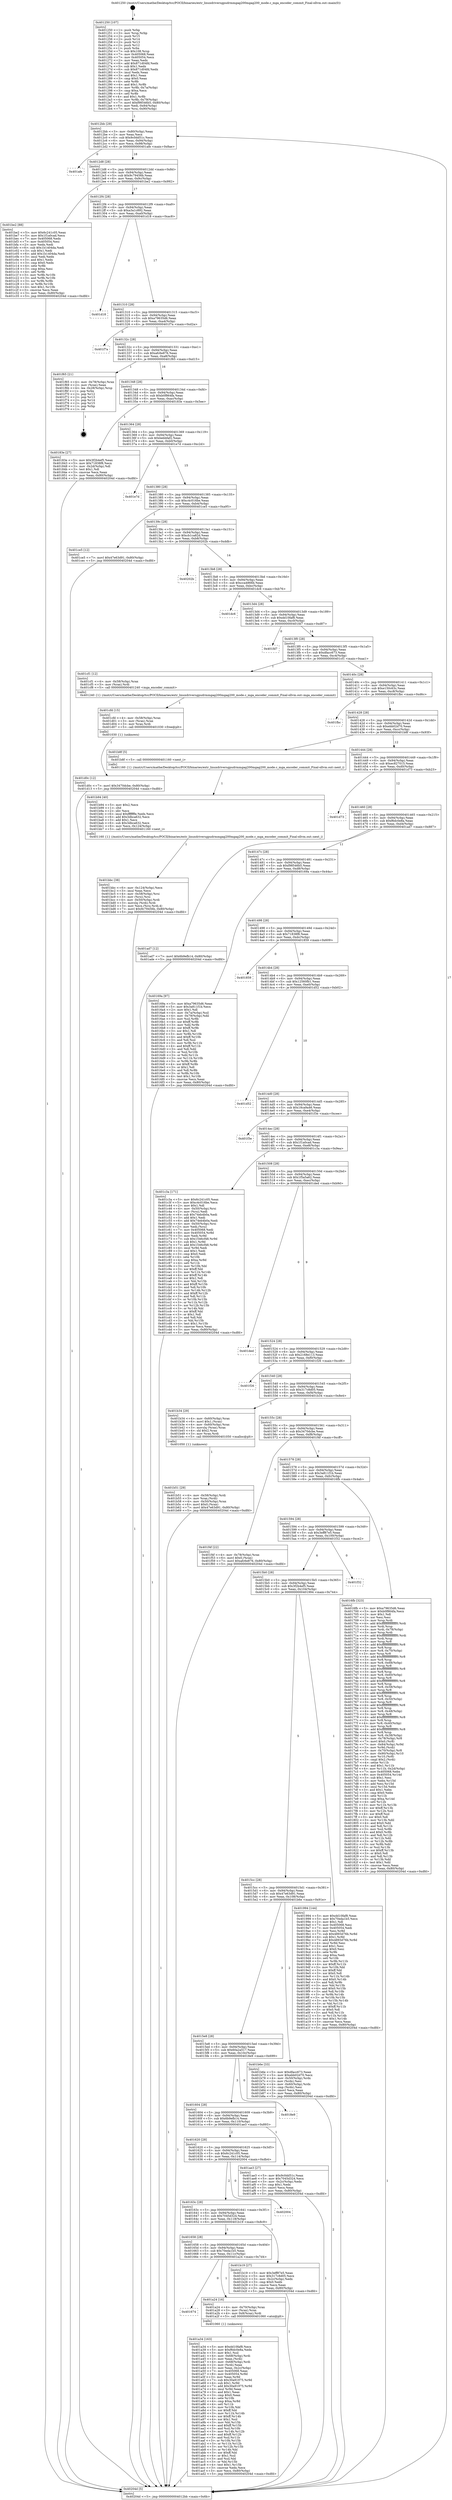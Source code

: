 digraph "0x401250" {
  label = "0x401250 (/mnt/c/Users/mathe/Desktop/tcc/POCII/binaries/extr_linuxdriversgpudrmmgag200mgag200_mode.c_mga_encoder_commit_Final-ollvm.out::main(0))"
  labelloc = "t"
  node[shape=record]

  Entry [label="",width=0.3,height=0.3,shape=circle,fillcolor=black,style=filled]
  "0x4012bb" [label="{
     0x4012bb [29]\l
     | [instrs]\l
     &nbsp;&nbsp;0x4012bb \<+3\>: mov -0x80(%rbp),%eax\l
     &nbsp;&nbsp;0x4012be \<+2\>: mov %eax,%ecx\l
     &nbsp;&nbsp;0x4012c0 \<+6\>: sub $0x9c0dd51c,%ecx\l
     &nbsp;&nbsp;0x4012c6 \<+6\>: mov %eax,-0x94(%rbp)\l
     &nbsp;&nbsp;0x4012cc \<+6\>: mov %ecx,-0x98(%rbp)\l
     &nbsp;&nbsp;0x4012d2 \<+6\>: je 0000000000401afe \<main+0x8ae\>\l
  }"]
  "0x401afe" [label="{
     0x401afe\l
  }", style=dashed]
  "0x4012d8" [label="{
     0x4012d8 [28]\l
     | [instrs]\l
     &nbsp;&nbsp;0x4012d8 \<+5\>: jmp 00000000004012dd \<main+0x8d\>\l
     &nbsp;&nbsp;0x4012dd \<+6\>: mov -0x94(%rbp),%eax\l
     &nbsp;&nbsp;0x4012e3 \<+5\>: sub $0x9c79456b,%eax\l
     &nbsp;&nbsp;0x4012e8 \<+6\>: mov %eax,-0x9c(%rbp)\l
     &nbsp;&nbsp;0x4012ee \<+6\>: je 0000000000401be2 \<main+0x992\>\l
  }"]
  Exit [label="",width=0.3,height=0.3,shape=circle,fillcolor=black,style=filled,peripheries=2]
  "0x401be2" [label="{
     0x401be2 [88]\l
     | [instrs]\l
     &nbsp;&nbsp;0x401be2 \<+5\>: mov $0x6c241c05,%eax\l
     &nbsp;&nbsp;0x401be7 \<+5\>: mov $0x1f1a0cad,%ecx\l
     &nbsp;&nbsp;0x401bec \<+7\>: mov 0x405068,%edx\l
     &nbsp;&nbsp;0x401bf3 \<+7\>: mov 0x405054,%esi\l
     &nbsp;&nbsp;0x401bfa \<+2\>: mov %edx,%edi\l
     &nbsp;&nbsp;0x401bfc \<+6\>: sub $0x1b1404da,%edi\l
     &nbsp;&nbsp;0x401c02 \<+3\>: sub $0x1,%edi\l
     &nbsp;&nbsp;0x401c05 \<+6\>: add $0x1b1404da,%edi\l
     &nbsp;&nbsp;0x401c0b \<+3\>: imul %edi,%edx\l
     &nbsp;&nbsp;0x401c0e \<+3\>: and $0x1,%edx\l
     &nbsp;&nbsp;0x401c11 \<+3\>: cmp $0x0,%edx\l
     &nbsp;&nbsp;0x401c14 \<+4\>: sete %r8b\l
     &nbsp;&nbsp;0x401c18 \<+3\>: cmp $0xa,%esi\l
     &nbsp;&nbsp;0x401c1b \<+4\>: setl %r9b\l
     &nbsp;&nbsp;0x401c1f \<+3\>: mov %r8b,%r10b\l
     &nbsp;&nbsp;0x401c22 \<+3\>: and %r9b,%r10b\l
     &nbsp;&nbsp;0x401c25 \<+3\>: xor %r9b,%r8b\l
     &nbsp;&nbsp;0x401c28 \<+3\>: or %r8b,%r10b\l
     &nbsp;&nbsp;0x401c2b \<+4\>: test $0x1,%r10b\l
     &nbsp;&nbsp;0x401c2f \<+3\>: cmovne %ecx,%eax\l
     &nbsp;&nbsp;0x401c32 \<+3\>: mov %eax,-0x80(%rbp)\l
     &nbsp;&nbsp;0x401c35 \<+5\>: jmp 000000000040204d \<main+0xdfd\>\l
  }"]
  "0x4012f4" [label="{
     0x4012f4 [28]\l
     | [instrs]\l
     &nbsp;&nbsp;0x4012f4 \<+5\>: jmp 00000000004012f9 \<main+0xa9\>\l
     &nbsp;&nbsp;0x4012f9 \<+6\>: mov -0x94(%rbp),%eax\l
     &nbsp;&nbsp;0x4012ff \<+5\>: sub $0xa3a1c892,%eax\l
     &nbsp;&nbsp;0x401304 \<+6\>: mov %eax,-0xa0(%rbp)\l
     &nbsp;&nbsp;0x40130a \<+6\>: je 0000000000401d18 \<main+0xac8\>\l
  }"]
  "0x401d0c" [label="{
     0x401d0c [12]\l
     | [instrs]\l
     &nbsp;&nbsp;0x401d0c \<+7\>: movl $0x3470dcbe,-0x80(%rbp)\l
     &nbsp;&nbsp;0x401d13 \<+5\>: jmp 000000000040204d \<main+0xdfd\>\l
  }"]
  "0x401d18" [label="{
     0x401d18\l
  }", style=dashed]
  "0x401310" [label="{
     0x401310 [28]\l
     | [instrs]\l
     &nbsp;&nbsp;0x401310 \<+5\>: jmp 0000000000401315 \<main+0xc5\>\l
     &nbsp;&nbsp;0x401315 \<+6\>: mov -0x94(%rbp),%eax\l
     &nbsp;&nbsp;0x40131b \<+5\>: sub $0xa79635d6,%eax\l
     &nbsp;&nbsp;0x401320 \<+6\>: mov %eax,-0xa4(%rbp)\l
     &nbsp;&nbsp;0x401326 \<+6\>: je 0000000000401f7a \<main+0xd2a\>\l
  }"]
  "0x401cfd" [label="{
     0x401cfd [15]\l
     | [instrs]\l
     &nbsp;&nbsp;0x401cfd \<+4\>: mov -0x58(%rbp),%rax\l
     &nbsp;&nbsp;0x401d01 \<+3\>: mov (%rax),%rax\l
     &nbsp;&nbsp;0x401d04 \<+3\>: mov %rax,%rdi\l
     &nbsp;&nbsp;0x401d07 \<+5\>: call 0000000000401030 \<free@plt\>\l
     | [calls]\l
     &nbsp;&nbsp;0x401030 \{1\} (unknown)\l
  }"]
  "0x401f7a" [label="{
     0x401f7a\l
  }", style=dashed]
  "0x40132c" [label="{
     0x40132c [28]\l
     | [instrs]\l
     &nbsp;&nbsp;0x40132c \<+5\>: jmp 0000000000401331 \<main+0xe1\>\l
     &nbsp;&nbsp;0x401331 \<+6\>: mov -0x94(%rbp),%eax\l
     &nbsp;&nbsp;0x401337 \<+5\>: sub $0xafc6e876,%eax\l
     &nbsp;&nbsp;0x40133c \<+6\>: mov %eax,-0xa8(%rbp)\l
     &nbsp;&nbsp;0x401342 \<+6\>: je 0000000000401f65 \<main+0xd15\>\l
  }"]
  "0x401bbc" [label="{
     0x401bbc [38]\l
     | [instrs]\l
     &nbsp;&nbsp;0x401bbc \<+6\>: mov -0x124(%rbp),%ecx\l
     &nbsp;&nbsp;0x401bc2 \<+3\>: imul %eax,%ecx\l
     &nbsp;&nbsp;0x401bc5 \<+4\>: mov -0x58(%rbp),%rsi\l
     &nbsp;&nbsp;0x401bc9 \<+3\>: mov (%rsi),%rsi\l
     &nbsp;&nbsp;0x401bcc \<+4\>: mov -0x50(%rbp),%rdi\l
     &nbsp;&nbsp;0x401bd0 \<+3\>: movslq (%rdi),%rdi\l
     &nbsp;&nbsp;0x401bd3 \<+3\>: mov %ecx,(%rsi,%rdi,4)\l
     &nbsp;&nbsp;0x401bd6 \<+7\>: movl $0x9c79456b,-0x80(%rbp)\l
     &nbsp;&nbsp;0x401bdd \<+5\>: jmp 000000000040204d \<main+0xdfd\>\l
  }"]
  "0x401f65" [label="{
     0x401f65 [21]\l
     | [instrs]\l
     &nbsp;&nbsp;0x401f65 \<+4\>: mov -0x78(%rbp),%rax\l
     &nbsp;&nbsp;0x401f69 \<+2\>: mov (%rax),%eax\l
     &nbsp;&nbsp;0x401f6b \<+4\>: lea -0x28(%rbp),%rsp\l
     &nbsp;&nbsp;0x401f6f \<+1\>: pop %rbx\l
     &nbsp;&nbsp;0x401f70 \<+2\>: pop %r12\l
     &nbsp;&nbsp;0x401f72 \<+2\>: pop %r13\l
     &nbsp;&nbsp;0x401f74 \<+2\>: pop %r14\l
     &nbsp;&nbsp;0x401f76 \<+2\>: pop %r15\l
     &nbsp;&nbsp;0x401f78 \<+1\>: pop %rbp\l
     &nbsp;&nbsp;0x401f79 \<+1\>: ret\l
  }"]
  "0x401348" [label="{
     0x401348 [28]\l
     | [instrs]\l
     &nbsp;&nbsp;0x401348 \<+5\>: jmp 000000000040134d \<main+0xfd\>\l
     &nbsp;&nbsp;0x40134d \<+6\>: mov -0x94(%rbp),%eax\l
     &nbsp;&nbsp;0x401353 \<+5\>: sub $0xb0f864fa,%eax\l
     &nbsp;&nbsp;0x401358 \<+6\>: mov %eax,-0xac(%rbp)\l
     &nbsp;&nbsp;0x40135e \<+6\>: je 000000000040183e \<main+0x5ee\>\l
  }"]
  "0x401b94" [label="{
     0x401b94 [40]\l
     | [instrs]\l
     &nbsp;&nbsp;0x401b94 \<+5\>: mov $0x2,%ecx\l
     &nbsp;&nbsp;0x401b99 \<+1\>: cltd\l
     &nbsp;&nbsp;0x401b9a \<+2\>: idiv %ecx\l
     &nbsp;&nbsp;0x401b9c \<+6\>: imul $0xfffffffe,%edx,%ecx\l
     &nbsp;&nbsp;0x401ba2 \<+6\>: add $0x3dbca632,%ecx\l
     &nbsp;&nbsp;0x401ba8 \<+3\>: add $0x1,%ecx\l
     &nbsp;&nbsp;0x401bab \<+6\>: sub $0x3dbca632,%ecx\l
     &nbsp;&nbsp;0x401bb1 \<+6\>: mov %ecx,-0x124(%rbp)\l
     &nbsp;&nbsp;0x401bb7 \<+5\>: call 0000000000401160 \<next_i\>\l
     | [calls]\l
     &nbsp;&nbsp;0x401160 \{1\} (/mnt/c/Users/mathe/Desktop/tcc/POCII/binaries/extr_linuxdriversgpudrmmgag200mgag200_mode.c_mga_encoder_commit_Final-ollvm.out::next_i)\l
  }"]
  "0x40183e" [label="{
     0x40183e [27]\l
     | [instrs]\l
     &nbsp;&nbsp;0x40183e \<+5\>: mov $0x3f2b4ef5,%eax\l
     &nbsp;&nbsp;0x401843 \<+5\>: mov $0x71838f8,%ecx\l
     &nbsp;&nbsp;0x401848 \<+3\>: mov -0x2d(%rbp),%dl\l
     &nbsp;&nbsp;0x40184b \<+3\>: test $0x1,%dl\l
     &nbsp;&nbsp;0x40184e \<+3\>: cmovne %ecx,%eax\l
     &nbsp;&nbsp;0x401851 \<+3\>: mov %eax,-0x80(%rbp)\l
     &nbsp;&nbsp;0x401854 \<+5\>: jmp 000000000040204d \<main+0xdfd\>\l
  }"]
  "0x401364" [label="{
     0x401364 [28]\l
     | [instrs]\l
     &nbsp;&nbsp;0x401364 \<+5\>: jmp 0000000000401369 \<main+0x119\>\l
     &nbsp;&nbsp;0x401369 \<+6\>: mov -0x94(%rbp),%eax\l
     &nbsp;&nbsp;0x40136f \<+5\>: sub $0xbebbfaf2,%eax\l
     &nbsp;&nbsp;0x401374 \<+6\>: mov %eax,-0xb0(%rbp)\l
     &nbsp;&nbsp;0x40137a \<+6\>: je 0000000000401e7d \<main+0xc2d\>\l
  }"]
  "0x401b51" [label="{
     0x401b51 [29]\l
     | [instrs]\l
     &nbsp;&nbsp;0x401b51 \<+4\>: mov -0x58(%rbp),%rdi\l
     &nbsp;&nbsp;0x401b55 \<+3\>: mov %rax,(%rdi)\l
     &nbsp;&nbsp;0x401b58 \<+4\>: mov -0x50(%rbp),%rax\l
     &nbsp;&nbsp;0x401b5c \<+6\>: movl $0x0,(%rax)\l
     &nbsp;&nbsp;0x401b62 \<+7\>: movl $0x47e63d91,-0x80(%rbp)\l
     &nbsp;&nbsp;0x401b69 \<+5\>: jmp 000000000040204d \<main+0xdfd\>\l
  }"]
  "0x401e7d" [label="{
     0x401e7d\l
  }", style=dashed]
  "0x401380" [label="{
     0x401380 [28]\l
     | [instrs]\l
     &nbsp;&nbsp;0x401380 \<+5\>: jmp 0000000000401385 \<main+0x135\>\l
     &nbsp;&nbsp;0x401385 \<+6\>: mov -0x94(%rbp),%eax\l
     &nbsp;&nbsp;0x40138b \<+5\>: sub $0xc4c016be,%eax\l
     &nbsp;&nbsp;0x401390 \<+6\>: mov %eax,-0xb4(%rbp)\l
     &nbsp;&nbsp;0x401396 \<+6\>: je 0000000000401ce5 \<main+0xa95\>\l
  }"]
  "0x401a34" [label="{
     0x401a34 [163]\l
     | [instrs]\l
     &nbsp;&nbsp;0x401a34 \<+5\>: mov $0xdd10faf8,%ecx\l
     &nbsp;&nbsp;0x401a39 \<+5\>: mov $0xf6dc0e8a,%edx\l
     &nbsp;&nbsp;0x401a3e \<+3\>: mov $0x1,%sil\l
     &nbsp;&nbsp;0x401a41 \<+4\>: mov -0x68(%rbp),%rdi\l
     &nbsp;&nbsp;0x401a45 \<+2\>: mov %eax,(%rdi)\l
     &nbsp;&nbsp;0x401a47 \<+4\>: mov -0x68(%rbp),%rdi\l
     &nbsp;&nbsp;0x401a4b \<+2\>: mov (%rdi),%eax\l
     &nbsp;&nbsp;0x401a4d \<+3\>: mov %eax,-0x2c(%rbp)\l
     &nbsp;&nbsp;0x401a50 \<+7\>: mov 0x405068,%eax\l
     &nbsp;&nbsp;0x401a57 \<+8\>: mov 0x405054,%r8d\l
     &nbsp;&nbsp;0x401a5f \<+3\>: mov %eax,%r9d\l
     &nbsp;&nbsp;0x401a62 \<+7\>: sub $0x30a91975,%r9d\l
     &nbsp;&nbsp;0x401a69 \<+4\>: sub $0x1,%r9d\l
     &nbsp;&nbsp;0x401a6d \<+7\>: add $0x30a91975,%r9d\l
     &nbsp;&nbsp;0x401a74 \<+4\>: imul %r9d,%eax\l
     &nbsp;&nbsp;0x401a78 \<+3\>: and $0x1,%eax\l
     &nbsp;&nbsp;0x401a7b \<+3\>: cmp $0x0,%eax\l
     &nbsp;&nbsp;0x401a7e \<+4\>: sete %r10b\l
     &nbsp;&nbsp;0x401a82 \<+4\>: cmp $0xa,%r8d\l
     &nbsp;&nbsp;0x401a86 \<+4\>: setl %r11b\l
     &nbsp;&nbsp;0x401a8a \<+3\>: mov %r10b,%bl\l
     &nbsp;&nbsp;0x401a8d \<+3\>: xor $0xff,%bl\l
     &nbsp;&nbsp;0x401a90 \<+3\>: mov %r11b,%r14b\l
     &nbsp;&nbsp;0x401a93 \<+4\>: xor $0xff,%r14b\l
     &nbsp;&nbsp;0x401a97 \<+4\>: xor $0x1,%sil\l
     &nbsp;&nbsp;0x401a9b \<+3\>: mov %bl,%r15b\l
     &nbsp;&nbsp;0x401a9e \<+4\>: and $0xff,%r15b\l
     &nbsp;&nbsp;0x401aa2 \<+3\>: and %sil,%r10b\l
     &nbsp;&nbsp;0x401aa5 \<+3\>: mov %r14b,%r12b\l
     &nbsp;&nbsp;0x401aa8 \<+4\>: and $0xff,%r12b\l
     &nbsp;&nbsp;0x401aac \<+3\>: and %sil,%r11b\l
     &nbsp;&nbsp;0x401aaf \<+3\>: or %r10b,%r15b\l
     &nbsp;&nbsp;0x401ab2 \<+3\>: or %r11b,%r12b\l
     &nbsp;&nbsp;0x401ab5 \<+3\>: xor %r12b,%r15b\l
     &nbsp;&nbsp;0x401ab8 \<+3\>: or %r14b,%bl\l
     &nbsp;&nbsp;0x401abb \<+3\>: xor $0xff,%bl\l
     &nbsp;&nbsp;0x401abe \<+4\>: or $0x1,%sil\l
     &nbsp;&nbsp;0x401ac2 \<+3\>: and %sil,%bl\l
     &nbsp;&nbsp;0x401ac5 \<+3\>: or %bl,%r15b\l
     &nbsp;&nbsp;0x401ac8 \<+4\>: test $0x1,%r15b\l
     &nbsp;&nbsp;0x401acc \<+3\>: cmovne %edx,%ecx\l
     &nbsp;&nbsp;0x401acf \<+3\>: mov %ecx,-0x80(%rbp)\l
     &nbsp;&nbsp;0x401ad2 \<+5\>: jmp 000000000040204d \<main+0xdfd\>\l
  }"]
  "0x401ce5" [label="{
     0x401ce5 [12]\l
     | [instrs]\l
     &nbsp;&nbsp;0x401ce5 \<+7\>: movl $0x47e63d91,-0x80(%rbp)\l
     &nbsp;&nbsp;0x401cec \<+5\>: jmp 000000000040204d \<main+0xdfd\>\l
  }"]
  "0x40139c" [label="{
     0x40139c [28]\l
     | [instrs]\l
     &nbsp;&nbsp;0x40139c \<+5\>: jmp 00000000004013a1 \<main+0x151\>\l
     &nbsp;&nbsp;0x4013a1 \<+6\>: mov -0x94(%rbp),%eax\l
     &nbsp;&nbsp;0x4013a7 \<+5\>: sub $0xcb1ca82d,%eax\l
     &nbsp;&nbsp;0x4013ac \<+6\>: mov %eax,-0xb8(%rbp)\l
     &nbsp;&nbsp;0x4013b2 \<+6\>: je 000000000040202b \<main+0xddb\>\l
  }"]
  "0x401674" [label="{
     0x401674\l
  }", style=dashed]
  "0x40202b" [label="{
     0x40202b\l
  }", style=dashed]
  "0x4013b8" [label="{
     0x4013b8 [28]\l
     | [instrs]\l
     &nbsp;&nbsp;0x4013b8 \<+5\>: jmp 00000000004013bd \<main+0x16d\>\l
     &nbsp;&nbsp;0x4013bd \<+6\>: mov -0x94(%rbp),%eax\l
     &nbsp;&nbsp;0x4013c3 \<+5\>: sub $0xcca4866b,%eax\l
     &nbsp;&nbsp;0x4013c8 \<+6\>: mov %eax,-0xbc(%rbp)\l
     &nbsp;&nbsp;0x4013ce \<+6\>: je 0000000000401dc6 \<main+0xb76\>\l
  }"]
  "0x401a24" [label="{
     0x401a24 [16]\l
     | [instrs]\l
     &nbsp;&nbsp;0x401a24 \<+4\>: mov -0x70(%rbp),%rax\l
     &nbsp;&nbsp;0x401a28 \<+3\>: mov (%rax),%rax\l
     &nbsp;&nbsp;0x401a2b \<+4\>: mov 0x8(%rax),%rdi\l
     &nbsp;&nbsp;0x401a2f \<+5\>: call 0000000000401060 \<atoi@plt\>\l
     | [calls]\l
     &nbsp;&nbsp;0x401060 \{1\} (unknown)\l
  }"]
  "0x401dc6" [label="{
     0x401dc6\l
  }", style=dashed]
  "0x4013d4" [label="{
     0x4013d4 [28]\l
     | [instrs]\l
     &nbsp;&nbsp;0x4013d4 \<+5\>: jmp 00000000004013d9 \<main+0x189\>\l
     &nbsp;&nbsp;0x4013d9 \<+6\>: mov -0x94(%rbp),%eax\l
     &nbsp;&nbsp;0x4013df \<+5\>: sub $0xdd10faf8,%eax\l
     &nbsp;&nbsp;0x4013e4 \<+6\>: mov %eax,-0xc0(%rbp)\l
     &nbsp;&nbsp;0x4013ea \<+6\>: je 0000000000401fd7 \<main+0xd87\>\l
  }"]
  "0x401658" [label="{
     0x401658 [28]\l
     | [instrs]\l
     &nbsp;&nbsp;0x401658 \<+5\>: jmp 000000000040165d \<main+0x40d\>\l
     &nbsp;&nbsp;0x40165d \<+6\>: mov -0x94(%rbp),%eax\l
     &nbsp;&nbsp;0x401663 \<+5\>: sub $0x70eda1b5,%eax\l
     &nbsp;&nbsp;0x401668 \<+6\>: mov %eax,-0x11c(%rbp)\l
     &nbsp;&nbsp;0x40166e \<+6\>: je 0000000000401a24 \<main+0x7d4\>\l
  }"]
  "0x401fd7" [label="{
     0x401fd7\l
  }", style=dashed]
  "0x4013f0" [label="{
     0x4013f0 [28]\l
     | [instrs]\l
     &nbsp;&nbsp;0x4013f0 \<+5\>: jmp 00000000004013f5 \<main+0x1a5\>\l
     &nbsp;&nbsp;0x4013f5 \<+6\>: mov -0x94(%rbp),%eax\l
     &nbsp;&nbsp;0x4013fb \<+5\>: sub $0xdfacc673,%eax\l
     &nbsp;&nbsp;0x401400 \<+6\>: mov %eax,-0xc4(%rbp)\l
     &nbsp;&nbsp;0x401406 \<+6\>: je 0000000000401cf1 \<main+0xaa1\>\l
  }"]
  "0x401b19" [label="{
     0x401b19 [27]\l
     | [instrs]\l
     &nbsp;&nbsp;0x401b19 \<+5\>: mov $0x3eff87e5,%eax\l
     &nbsp;&nbsp;0x401b1e \<+5\>: mov $0x317c8d05,%ecx\l
     &nbsp;&nbsp;0x401b23 \<+3\>: mov -0x2c(%rbp),%edx\l
     &nbsp;&nbsp;0x401b26 \<+3\>: cmp $0x0,%edx\l
     &nbsp;&nbsp;0x401b29 \<+3\>: cmove %ecx,%eax\l
     &nbsp;&nbsp;0x401b2c \<+3\>: mov %eax,-0x80(%rbp)\l
     &nbsp;&nbsp;0x401b2f \<+5\>: jmp 000000000040204d \<main+0xdfd\>\l
  }"]
  "0x401cf1" [label="{
     0x401cf1 [12]\l
     | [instrs]\l
     &nbsp;&nbsp;0x401cf1 \<+4\>: mov -0x58(%rbp),%rax\l
     &nbsp;&nbsp;0x401cf5 \<+3\>: mov (%rax),%rdi\l
     &nbsp;&nbsp;0x401cf8 \<+5\>: call 0000000000401240 \<mga_encoder_commit\>\l
     | [calls]\l
     &nbsp;&nbsp;0x401240 \{1\} (/mnt/c/Users/mathe/Desktop/tcc/POCII/binaries/extr_linuxdriversgpudrmmgag200mgag200_mode.c_mga_encoder_commit_Final-ollvm.out::mga_encoder_commit)\l
  }"]
  "0x40140c" [label="{
     0x40140c [28]\l
     | [instrs]\l
     &nbsp;&nbsp;0x40140c \<+5\>: jmp 0000000000401411 \<main+0x1c1\>\l
     &nbsp;&nbsp;0x401411 \<+6\>: mov -0x94(%rbp),%eax\l
     &nbsp;&nbsp;0x401417 \<+5\>: sub $0xe150c63c,%eax\l
     &nbsp;&nbsp;0x40141c \<+6\>: mov %eax,-0xc8(%rbp)\l
     &nbsp;&nbsp;0x401422 \<+6\>: je 0000000000401fbc \<main+0xd6c\>\l
  }"]
  "0x40163c" [label="{
     0x40163c [28]\l
     | [instrs]\l
     &nbsp;&nbsp;0x40163c \<+5\>: jmp 0000000000401641 \<main+0x3f1\>\l
     &nbsp;&nbsp;0x401641 \<+6\>: mov -0x94(%rbp),%eax\l
     &nbsp;&nbsp;0x401647 \<+5\>: sub $0x7045d324,%eax\l
     &nbsp;&nbsp;0x40164c \<+6\>: mov %eax,-0x118(%rbp)\l
     &nbsp;&nbsp;0x401652 \<+6\>: je 0000000000401b19 \<main+0x8c9\>\l
  }"]
  "0x401fbc" [label="{
     0x401fbc\l
  }", style=dashed]
  "0x401428" [label="{
     0x401428 [28]\l
     | [instrs]\l
     &nbsp;&nbsp;0x401428 \<+5\>: jmp 000000000040142d \<main+0x1dd\>\l
     &nbsp;&nbsp;0x40142d \<+6\>: mov -0x94(%rbp),%eax\l
     &nbsp;&nbsp;0x401433 \<+5\>: sub $0xebb02d70,%eax\l
     &nbsp;&nbsp;0x401438 \<+6\>: mov %eax,-0xcc(%rbp)\l
     &nbsp;&nbsp;0x40143e \<+6\>: je 0000000000401b8f \<main+0x93f\>\l
  }"]
  "0x402004" [label="{
     0x402004\l
  }", style=dashed]
  "0x401b8f" [label="{
     0x401b8f [5]\l
     | [instrs]\l
     &nbsp;&nbsp;0x401b8f \<+5\>: call 0000000000401160 \<next_i\>\l
     | [calls]\l
     &nbsp;&nbsp;0x401160 \{1\} (/mnt/c/Users/mathe/Desktop/tcc/POCII/binaries/extr_linuxdriversgpudrmmgag200mgag200_mode.c_mga_encoder_commit_Final-ollvm.out::next_i)\l
  }"]
  "0x401444" [label="{
     0x401444 [28]\l
     | [instrs]\l
     &nbsp;&nbsp;0x401444 \<+5\>: jmp 0000000000401449 \<main+0x1f9\>\l
     &nbsp;&nbsp;0x401449 \<+6\>: mov -0x94(%rbp),%eax\l
     &nbsp;&nbsp;0x40144f \<+5\>: sub $0xec827015,%eax\l
     &nbsp;&nbsp;0x401454 \<+6\>: mov %eax,-0xd0(%rbp)\l
     &nbsp;&nbsp;0x40145a \<+6\>: je 0000000000401d73 \<main+0xb23\>\l
  }"]
  "0x401620" [label="{
     0x401620 [28]\l
     | [instrs]\l
     &nbsp;&nbsp;0x401620 \<+5\>: jmp 0000000000401625 \<main+0x3d5\>\l
     &nbsp;&nbsp;0x401625 \<+6\>: mov -0x94(%rbp),%eax\l
     &nbsp;&nbsp;0x40162b \<+5\>: sub $0x6c241c05,%eax\l
     &nbsp;&nbsp;0x401630 \<+6\>: mov %eax,-0x114(%rbp)\l
     &nbsp;&nbsp;0x401636 \<+6\>: je 0000000000402004 \<main+0xdb4\>\l
  }"]
  "0x401d73" [label="{
     0x401d73\l
  }", style=dashed]
  "0x401460" [label="{
     0x401460 [28]\l
     | [instrs]\l
     &nbsp;&nbsp;0x401460 \<+5\>: jmp 0000000000401465 \<main+0x215\>\l
     &nbsp;&nbsp;0x401465 \<+6\>: mov -0x94(%rbp),%eax\l
     &nbsp;&nbsp;0x40146b \<+5\>: sub $0xf6dc0e8a,%eax\l
     &nbsp;&nbsp;0x401470 \<+6\>: mov %eax,-0xd4(%rbp)\l
     &nbsp;&nbsp;0x401476 \<+6\>: je 0000000000401ad7 \<main+0x887\>\l
  }"]
  "0x401ae3" [label="{
     0x401ae3 [27]\l
     | [instrs]\l
     &nbsp;&nbsp;0x401ae3 \<+5\>: mov $0x9c0dd51c,%eax\l
     &nbsp;&nbsp;0x401ae8 \<+5\>: mov $0x7045d324,%ecx\l
     &nbsp;&nbsp;0x401aed \<+3\>: mov -0x2c(%rbp),%edx\l
     &nbsp;&nbsp;0x401af0 \<+3\>: cmp $0x1,%edx\l
     &nbsp;&nbsp;0x401af3 \<+3\>: cmovl %ecx,%eax\l
     &nbsp;&nbsp;0x401af6 \<+3\>: mov %eax,-0x80(%rbp)\l
     &nbsp;&nbsp;0x401af9 \<+5\>: jmp 000000000040204d \<main+0xdfd\>\l
  }"]
  "0x401ad7" [label="{
     0x401ad7 [12]\l
     | [instrs]\l
     &nbsp;&nbsp;0x401ad7 \<+7\>: movl $0x6b9efb14,-0x80(%rbp)\l
     &nbsp;&nbsp;0x401ade \<+5\>: jmp 000000000040204d \<main+0xdfd\>\l
  }"]
  "0x40147c" [label="{
     0x40147c [28]\l
     | [instrs]\l
     &nbsp;&nbsp;0x40147c \<+5\>: jmp 0000000000401481 \<main+0x231\>\l
     &nbsp;&nbsp;0x401481 \<+6\>: mov -0x94(%rbp),%eax\l
     &nbsp;&nbsp;0x401487 \<+5\>: sub $0xf98546b5,%eax\l
     &nbsp;&nbsp;0x40148c \<+6\>: mov %eax,-0xd8(%rbp)\l
     &nbsp;&nbsp;0x401492 \<+6\>: je 000000000040169a \<main+0x44a\>\l
  }"]
  "0x401604" [label="{
     0x401604 [28]\l
     | [instrs]\l
     &nbsp;&nbsp;0x401604 \<+5\>: jmp 0000000000401609 \<main+0x3b9\>\l
     &nbsp;&nbsp;0x401609 \<+6\>: mov -0x94(%rbp),%eax\l
     &nbsp;&nbsp;0x40160f \<+5\>: sub $0x6b9efb14,%eax\l
     &nbsp;&nbsp;0x401614 \<+6\>: mov %eax,-0x110(%rbp)\l
     &nbsp;&nbsp;0x40161a \<+6\>: je 0000000000401ae3 \<main+0x893\>\l
  }"]
  "0x40169a" [label="{
     0x40169a [97]\l
     | [instrs]\l
     &nbsp;&nbsp;0x40169a \<+5\>: mov $0xa79635d6,%eax\l
     &nbsp;&nbsp;0x40169f \<+5\>: mov $0x3a811f1b,%ecx\l
     &nbsp;&nbsp;0x4016a4 \<+2\>: mov $0x1,%dl\l
     &nbsp;&nbsp;0x4016a6 \<+4\>: mov -0x7a(%rbp),%sil\l
     &nbsp;&nbsp;0x4016aa \<+4\>: mov -0x79(%rbp),%dil\l
     &nbsp;&nbsp;0x4016ae \<+3\>: mov %sil,%r8b\l
     &nbsp;&nbsp;0x4016b1 \<+4\>: xor $0xff,%r8b\l
     &nbsp;&nbsp;0x4016b5 \<+3\>: mov %dil,%r9b\l
     &nbsp;&nbsp;0x4016b8 \<+4\>: xor $0xff,%r9b\l
     &nbsp;&nbsp;0x4016bc \<+3\>: xor $0x1,%dl\l
     &nbsp;&nbsp;0x4016bf \<+3\>: mov %r8b,%r10b\l
     &nbsp;&nbsp;0x4016c2 \<+4\>: and $0xff,%r10b\l
     &nbsp;&nbsp;0x4016c6 \<+3\>: and %dl,%sil\l
     &nbsp;&nbsp;0x4016c9 \<+3\>: mov %r9b,%r11b\l
     &nbsp;&nbsp;0x4016cc \<+4\>: and $0xff,%r11b\l
     &nbsp;&nbsp;0x4016d0 \<+3\>: and %dl,%dil\l
     &nbsp;&nbsp;0x4016d3 \<+3\>: or %sil,%r10b\l
     &nbsp;&nbsp;0x4016d6 \<+3\>: or %dil,%r11b\l
     &nbsp;&nbsp;0x4016d9 \<+3\>: xor %r11b,%r10b\l
     &nbsp;&nbsp;0x4016dc \<+3\>: or %r9b,%r8b\l
     &nbsp;&nbsp;0x4016df \<+4\>: xor $0xff,%r8b\l
     &nbsp;&nbsp;0x4016e3 \<+3\>: or $0x1,%dl\l
     &nbsp;&nbsp;0x4016e6 \<+3\>: and %dl,%r8b\l
     &nbsp;&nbsp;0x4016e9 \<+3\>: or %r8b,%r10b\l
     &nbsp;&nbsp;0x4016ec \<+4\>: test $0x1,%r10b\l
     &nbsp;&nbsp;0x4016f0 \<+3\>: cmovne %ecx,%eax\l
     &nbsp;&nbsp;0x4016f3 \<+3\>: mov %eax,-0x80(%rbp)\l
     &nbsp;&nbsp;0x4016f6 \<+5\>: jmp 000000000040204d \<main+0xdfd\>\l
  }"]
  "0x401498" [label="{
     0x401498 [28]\l
     | [instrs]\l
     &nbsp;&nbsp;0x401498 \<+5\>: jmp 000000000040149d \<main+0x24d\>\l
     &nbsp;&nbsp;0x40149d \<+6\>: mov -0x94(%rbp),%eax\l
     &nbsp;&nbsp;0x4014a3 \<+5\>: sub $0x71838f8,%eax\l
     &nbsp;&nbsp;0x4014a8 \<+6\>: mov %eax,-0xdc(%rbp)\l
     &nbsp;&nbsp;0x4014ae \<+6\>: je 0000000000401859 \<main+0x609\>\l
  }"]
  "0x40204d" [label="{
     0x40204d [5]\l
     | [instrs]\l
     &nbsp;&nbsp;0x40204d \<+5\>: jmp 00000000004012bb \<main+0x6b\>\l
  }"]
  "0x401250" [label="{
     0x401250 [107]\l
     | [instrs]\l
     &nbsp;&nbsp;0x401250 \<+1\>: push %rbp\l
     &nbsp;&nbsp;0x401251 \<+3\>: mov %rsp,%rbp\l
     &nbsp;&nbsp;0x401254 \<+2\>: push %r15\l
     &nbsp;&nbsp;0x401256 \<+2\>: push %r14\l
     &nbsp;&nbsp;0x401258 \<+2\>: push %r13\l
     &nbsp;&nbsp;0x40125a \<+2\>: push %r12\l
     &nbsp;&nbsp;0x40125c \<+1\>: push %rbx\l
     &nbsp;&nbsp;0x40125d \<+7\>: sub $0x108,%rsp\l
     &nbsp;&nbsp;0x401264 \<+7\>: mov 0x405068,%eax\l
     &nbsp;&nbsp;0x40126b \<+7\>: mov 0x405054,%ecx\l
     &nbsp;&nbsp;0x401272 \<+2\>: mov %eax,%edx\l
     &nbsp;&nbsp;0x401274 \<+6\>: add $0x871d04fd,%edx\l
     &nbsp;&nbsp;0x40127a \<+3\>: sub $0x1,%edx\l
     &nbsp;&nbsp;0x40127d \<+6\>: sub $0x871d04fd,%edx\l
     &nbsp;&nbsp;0x401283 \<+3\>: imul %edx,%eax\l
     &nbsp;&nbsp;0x401286 \<+3\>: and $0x1,%eax\l
     &nbsp;&nbsp;0x401289 \<+3\>: cmp $0x0,%eax\l
     &nbsp;&nbsp;0x40128c \<+4\>: sete %r8b\l
     &nbsp;&nbsp;0x401290 \<+4\>: and $0x1,%r8b\l
     &nbsp;&nbsp;0x401294 \<+4\>: mov %r8b,-0x7a(%rbp)\l
     &nbsp;&nbsp;0x401298 \<+3\>: cmp $0xa,%ecx\l
     &nbsp;&nbsp;0x40129b \<+4\>: setl %r8b\l
     &nbsp;&nbsp;0x40129f \<+4\>: and $0x1,%r8b\l
     &nbsp;&nbsp;0x4012a3 \<+4\>: mov %r8b,-0x79(%rbp)\l
     &nbsp;&nbsp;0x4012a7 \<+7\>: movl $0xf98546b5,-0x80(%rbp)\l
     &nbsp;&nbsp;0x4012ae \<+6\>: mov %edi,-0x84(%rbp)\l
     &nbsp;&nbsp;0x4012b4 \<+7\>: mov %rsi,-0x90(%rbp)\l
  }"]
  "0x4018e9" [label="{
     0x4018e9\l
  }", style=dashed]
  "0x401859" [label="{
     0x401859\l
  }", style=dashed]
  "0x4014b4" [label="{
     0x4014b4 [28]\l
     | [instrs]\l
     &nbsp;&nbsp;0x4014b4 \<+5\>: jmp 00000000004014b9 \<main+0x269\>\l
     &nbsp;&nbsp;0x4014b9 \<+6\>: mov -0x94(%rbp),%eax\l
     &nbsp;&nbsp;0x4014bf \<+5\>: sub $0x12560fb1,%eax\l
     &nbsp;&nbsp;0x4014c4 \<+6\>: mov %eax,-0xe0(%rbp)\l
     &nbsp;&nbsp;0x4014ca \<+6\>: je 0000000000401d52 \<main+0xb02\>\l
  }"]
  "0x4015e8" [label="{
     0x4015e8 [28]\l
     | [instrs]\l
     &nbsp;&nbsp;0x4015e8 \<+5\>: jmp 00000000004015ed \<main+0x39d\>\l
     &nbsp;&nbsp;0x4015ed \<+6\>: mov -0x94(%rbp),%eax\l
     &nbsp;&nbsp;0x4015f3 \<+5\>: sub $0x60a2a517,%eax\l
     &nbsp;&nbsp;0x4015f8 \<+6\>: mov %eax,-0x10c(%rbp)\l
     &nbsp;&nbsp;0x4015fe \<+6\>: je 00000000004018e9 \<main+0x699\>\l
  }"]
  "0x401d52" [label="{
     0x401d52\l
  }", style=dashed]
  "0x4014d0" [label="{
     0x4014d0 [28]\l
     | [instrs]\l
     &nbsp;&nbsp;0x4014d0 \<+5\>: jmp 00000000004014d5 \<main+0x285\>\l
     &nbsp;&nbsp;0x4014d5 \<+6\>: mov -0x94(%rbp),%eax\l
     &nbsp;&nbsp;0x4014db \<+5\>: sub $0x18ca9a46,%eax\l
     &nbsp;&nbsp;0x4014e0 \<+6\>: mov %eax,-0xe4(%rbp)\l
     &nbsp;&nbsp;0x4014e6 \<+6\>: je 0000000000401f3e \<main+0xcee\>\l
  }"]
  "0x401b6e" [label="{
     0x401b6e [33]\l
     | [instrs]\l
     &nbsp;&nbsp;0x401b6e \<+5\>: mov $0xdfacc673,%eax\l
     &nbsp;&nbsp;0x401b73 \<+5\>: mov $0xebb02d70,%ecx\l
     &nbsp;&nbsp;0x401b78 \<+4\>: mov -0x50(%rbp),%rdx\l
     &nbsp;&nbsp;0x401b7c \<+2\>: mov (%rdx),%esi\l
     &nbsp;&nbsp;0x401b7e \<+4\>: mov -0x60(%rbp),%rdx\l
     &nbsp;&nbsp;0x401b82 \<+2\>: cmp (%rdx),%esi\l
     &nbsp;&nbsp;0x401b84 \<+3\>: cmovl %ecx,%eax\l
     &nbsp;&nbsp;0x401b87 \<+3\>: mov %eax,-0x80(%rbp)\l
     &nbsp;&nbsp;0x401b8a \<+5\>: jmp 000000000040204d \<main+0xdfd\>\l
  }"]
  "0x401f3e" [label="{
     0x401f3e\l
  }", style=dashed]
  "0x4014ec" [label="{
     0x4014ec [28]\l
     | [instrs]\l
     &nbsp;&nbsp;0x4014ec \<+5\>: jmp 00000000004014f1 \<main+0x2a1\>\l
     &nbsp;&nbsp;0x4014f1 \<+6\>: mov -0x94(%rbp),%eax\l
     &nbsp;&nbsp;0x4014f7 \<+5\>: sub $0x1f1a0cad,%eax\l
     &nbsp;&nbsp;0x4014fc \<+6\>: mov %eax,-0xe8(%rbp)\l
     &nbsp;&nbsp;0x401502 \<+6\>: je 0000000000401c3a \<main+0x9ea\>\l
  }"]
  "0x4015cc" [label="{
     0x4015cc [28]\l
     | [instrs]\l
     &nbsp;&nbsp;0x4015cc \<+5\>: jmp 00000000004015d1 \<main+0x381\>\l
     &nbsp;&nbsp;0x4015d1 \<+6\>: mov -0x94(%rbp),%eax\l
     &nbsp;&nbsp;0x4015d7 \<+5\>: sub $0x47e63d91,%eax\l
     &nbsp;&nbsp;0x4015dc \<+6\>: mov %eax,-0x108(%rbp)\l
     &nbsp;&nbsp;0x4015e2 \<+6\>: je 0000000000401b6e \<main+0x91e\>\l
  }"]
  "0x401c3a" [label="{
     0x401c3a [171]\l
     | [instrs]\l
     &nbsp;&nbsp;0x401c3a \<+5\>: mov $0x6c241c05,%eax\l
     &nbsp;&nbsp;0x401c3f \<+5\>: mov $0xc4c016be,%ecx\l
     &nbsp;&nbsp;0x401c44 \<+2\>: mov $0x1,%dl\l
     &nbsp;&nbsp;0x401c46 \<+4\>: mov -0x50(%rbp),%rsi\l
     &nbsp;&nbsp;0x401c4a \<+2\>: mov (%rsi),%edi\l
     &nbsp;&nbsp;0x401c4c \<+6\>: sub $0x74eb4b0a,%edi\l
     &nbsp;&nbsp;0x401c52 \<+3\>: add $0x1,%edi\l
     &nbsp;&nbsp;0x401c55 \<+6\>: add $0x74eb4b0a,%edi\l
     &nbsp;&nbsp;0x401c5b \<+4\>: mov -0x50(%rbp),%rsi\l
     &nbsp;&nbsp;0x401c5f \<+2\>: mov %edi,(%rsi)\l
     &nbsp;&nbsp;0x401c61 \<+7\>: mov 0x405068,%edi\l
     &nbsp;&nbsp;0x401c68 \<+8\>: mov 0x405054,%r8d\l
     &nbsp;&nbsp;0x401c70 \<+3\>: mov %edi,%r9d\l
     &nbsp;&nbsp;0x401c73 \<+7\>: sub $0x1546cf48,%r9d\l
     &nbsp;&nbsp;0x401c7a \<+4\>: sub $0x1,%r9d\l
     &nbsp;&nbsp;0x401c7e \<+7\>: add $0x1546cf48,%r9d\l
     &nbsp;&nbsp;0x401c85 \<+4\>: imul %r9d,%edi\l
     &nbsp;&nbsp;0x401c89 \<+3\>: and $0x1,%edi\l
     &nbsp;&nbsp;0x401c8c \<+3\>: cmp $0x0,%edi\l
     &nbsp;&nbsp;0x401c8f \<+4\>: sete %r10b\l
     &nbsp;&nbsp;0x401c93 \<+4\>: cmp $0xa,%r8d\l
     &nbsp;&nbsp;0x401c97 \<+4\>: setl %r11b\l
     &nbsp;&nbsp;0x401c9b \<+3\>: mov %r10b,%bl\l
     &nbsp;&nbsp;0x401c9e \<+3\>: xor $0xff,%bl\l
     &nbsp;&nbsp;0x401ca1 \<+3\>: mov %r11b,%r14b\l
     &nbsp;&nbsp;0x401ca4 \<+4\>: xor $0xff,%r14b\l
     &nbsp;&nbsp;0x401ca8 \<+3\>: xor $0x1,%dl\l
     &nbsp;&nbsp;0x401cab \<+3\>: mov %bl,%r15b\l
     &nbsp;&nbsp;0x401cae \<+4\>: and $0xff,%r15b\l
     &nbsp;&nbsp;0x401cb2 \<+3\>: and %dl,%r10b\l
     &nbsp;&nbsp;0x401cb5 \<+3\>: mov %r14b,%r12b\l
     &nbsp;&nbsp;0x401cb8 \<+4\>: and $0xff,%r12b\l
     &nbsp;&nbsp;0x401cbc \<+3\>: and %dl,%r11b\l
     &nbsp;&nbsp;0x401cbf \<+3\>: or %r10b,%r15b\l
     &nbsp;&nbsp;0x401cc2 \<+3\>: or %r11b,%r12b\l
     &nbsp;&nbsp;0x401cc5 \<+3\>: xor %r12b,%r15b\l
     &nbsp;&nbsp;0x401cc8 \<+3\>: or %r14b,%bl\l
     &nbsp;&nbsp;0x401ccb \<+3\>: xor $0xff,%bl\l
     &nbsp;&nbsp;0x401cce \<+3\>: or $0x1,%dl\l
     &nbsp;&nbsp;0x401cd1 \<+2\>: and %dl,%bl\l
     &nbsp;&nbsp;0x401cd3 \<+3\>: or %bl,%r15b\l
     &nbsp;&nbsp;0x401cd6 \<+4\>: test $0x1,%r15b\l
     &nbsp;&nbsp;0x401cda \<+3\>: cmovne %ecx,%eax\l
     &nbsp;&nbsp;0x401cdd \<+3\>: mov %eax,-0x80(%rbp)\l
     &nbsp;&nbsp;0x401ce0 \<+5\>: jmp 000000000040204d \<main+0xdfd\>\l
  }"]
  "0x401508" [label="{
     0x401508 [28]\l
     | [instrs]\l
     &nbsp;&nbsp;0x401508 \<+5\>: jmp 000000000040150d \<main+0x2bd\>\l
     &nbsp;&nbsp;0x40150d \<+6\>: mov -0x94(%rbp),%eax\l
     &nbsp;&nbsp;0x401513 \<+5\>: sub $0x1f5a5a62,%eax\l
     &nbsp;&nbsp;0x401518 \<+6\>: mov %eax,-0xec(%rbp)\l
     &nbsp;&nbsp;0x40151e \<+6\>: je 0000000000401ded \<main+0xb9d\>\l
  }"]
  "0x401994" [label="{
     0x401994 [144]\l
     | [instrs]\l
     &nbsp;&nbsp;0x401994 \<+5\>: mov $0xdd10faf8,%eax\l
     &nbsp;&nbsp;0x401999 \<+5\>: mov $0x70eda1b5,%ecx\l
     &nbsp;&nbsp;0x40199e \<+2\>: mov $0x1,%dl\l
     &nbsp;&nbsp;0x4019a0 \<+7\>: mov 0x405068,%esi\l
     &nbsp;&nbsp;0x4019a7 \<+7\>: mov 0x405054,%edi\l
     &nbsp;&nbsp;0x4019ae \<+3\>: mov %esi,%r8d\l
     &nbsp;&nbsp;0x4019b1 \<+7\>: sub $0x4893d76b,%r8d\l
     &nbsp;&nbsp;0x4019b8 \<+4\>: sub $0x1,%r8d\l
     &nbsp;&nbsp;0x4019bc \<+7\>: add $0x4893d76b,%r8d\l
     &nbsp;&nbsp;0x4019c3 \<+4\>: imul %r8d,%esi\l
     &nbsp;&nbsp;0x4019c7 \<+3\>: and $0x1,%esi\l
     &nbsp;&nbsp;0x4019ca \<+3\>: cmp $0x0,%esi\l
     &nbsp;&nbsp;0x4019cd \<+4\>: sete %r9b\l
     &nbsp;&nbsp;0x4019d1 \<+3\>: cmp $0xa,%edi\l
     &nbsp;&nbsp;0x4019d4 \<+4\>: setl %r10b\l
     &nbsp;&nbsp;0x4019d8 \<+3\>: mov %r9b,%r11b\l
     &nbsp;&nbsp;0x4019db \<+4\>: xor $0xff,%r11b\l
     &nbsp;&nbsp;0x4019df \<+3\>: mov %r10b,%bl\l
     &nbsp;&nbsp;0x4019e2 \<+3\>: xor $0xff,%bl\l
     &nbsp;&nbsp;0x4019e5 \<+3\>: xor $0x0,%dl\l
     &nbsp;&nbsp;0x4019e8 \<+3\>: mov %r11b,%r14b\l
     &nbsp;&nbsp;0x4019eb \<+4\>: and $0x0,%r14b\l
     &nbsp;&nbsp;0x4019ef \<+3\>: and %dl,%r9b\l
     &nbsp;&nbsp;0x4019f2 \<+3\>: mov %bl,%r15b\l
     &nbsp;&nbsp;0x4019f5 \<+4\>: and $0x0,%r15b\l
     &nbsp;&nbsp;0x4019f9 \<+3\>: and %dl,%r10b\l
     &nbsp;&nbsp;0x4019fc \<+3\>: or %r9b,%r14b\l
     &nbsp;&nbsp;0x4019ff \<+3\>: or %r10b,%r15b\l
     &nbsp;&nbsp;0x401a02 \<+3\>: xor %r15b,%r14b\l
     &nbsp;&nbsp;0x401a05 \<+3\>: or %bl,%r11b\l
     &nbsp;&nbsp;0x401a08 \<+4\>: xor $0xff,%r11b\l
     &nbsp;&nbsp;0x401a0c \<+3\>: or $0x0,%dl\l
     &nbsp;&nbsp;0x401a0f \<+3\>: and %dl,%r11b\l
     &nbsp;&nbsp;0x401a12 \<+3\>: or %r11b,%r14b\l
     &nbsp;&nbsp;0x401a15 \<+4\>: test $0x1,%r14b\l
     &nbsp;&nbsp;0x401a19 \<+3\>: cmovne %ecx,%eax\l
     &nbsp;&nbsp;0x401a1c \<+3\>: mov %eax,-0x80(%rbp)\l
     &nbsp;&nbsp;0x401a1f \<+5\>: jmp 000000000040204d \<main+0xdfd\>\l
  }"]
  "0x401ded" [label="{
     0x401ded\l
  }", style=dashed]
  "0x401524" [label="{
     0x401524 [28]\l
     | [instrs]\l
     &nbsp;&nbsp;0x401524 \<+5\>: jmp 0000000000401529 \<main+0x2d9\>\l
     &nbsp;&nbsp;0x401529 \<+6\>: mov -0x94(%rbp),%eax\l
     &nbsp;&nbsp;0x40152f \<+5\>: sub $0x2168e113,%eax\l
     &nbsp;&nbsp;0x401534 \<+6\>: mov %eax,-0xf0(%rbp)\l
     &nbsp;&nbsp;0x40153a \<+6\>: je 0000000000401f26 \<main+0xcd6\>\l
  }"]
  "0x4015b0" [label="{
     0x4015b0 [28]\l
     | [instrs]\l
     &nbsp;&nbsp;0x4015b0 \<+5\>: jmp 00000000004015b5 \<main+0x365\>\l
     &nbsp;&nbsp;0x4015b5 \<+6\>: mov -0x94(%rbp),%eax\l
     &nbsp;&nbsp;0x4015bb \<+5\>: sub $0x3f2b4ef5,%eax\l
     &nbsp;&nbsp;0x4015c0 \<+6\>: mov %eax,-0x104(%rbp)\l
     &nbsp;&nbsp;0x4015c6 \<+6\>: je 0000000000401994 \<main+0x744\>\l
  }"]
  "0x401f26" [label="{
     0x401f26\l
  }", style=dashed]
  "0x401540" [label="{
     0x401540 [28]\l
     | [instrs]\l
     &nbsp;&nbsp;0x401540 \<+5\>: jmp 0000000000401545 \<main+0x2f5\>\l
     &nbsp;&nbsp;0x401545 \<+6\>: mov -0x94(%rbp),%eax\l
     &nbsp;&nbsp;0x40154b \<+5\>: sub $0x317c8d05,%eax\l
     &nbsp;&nbsp;0x401550 \<+6\>: mov %eax,-0xf4(%rbp)\l
     &nbsp;&nbsp;0x401556 \<+6\>: je 0000000000401b34 \<main+0x8e4\>\l
  }"]
  "0x401f32" [label="{
     0x401f32\l
  }", style=dashed]
  "0x401b34" [label="{
     0x401b34 [29]\l
     | [instrs]\l
     &nbsp;&nbsp;0x401b34 \<+4\>: mov -0x60(%rbp),%rax\l
     &nbsp;&nbsp;0x401b38 \<+6\>: movl $0x1,(%rax)\l
     &nbsp;&nbsp;0x401b3e \<+4\>: mov -0x60(%rbp),%rax\l
     &nbsp;&nbsp;0x401b42 \<+3\>: movslq (%rax),%rax\l
     &nbsp;&nbsp;0x401b45 \<+4\>: shl $0x2,%rax\l
     &nbsp;&nbsp;0x401b49 \<+3\>: mov %rax,%rdi\l
     &nbsp;&nbsp;0x401b4c \<+5\>: call 0000000000401050 \<malloc@plt\>\l
     | [calls]\l
     &nbsp;&nbsp;0x401050 \{1\} (unknown)\l
  }"]
  "0x40155c" [label="{
     0x40155c [28]\l
     | [instrs]\l
     &nbsp;&nbsp;0x40155c \<+5\>: jmp 0000000000401561 \<main+0x311\>\l
     &nbsp;&nbsp;0x401561 \<+6\>: mov -0x94(%rbp),%eax\l
     &nbsp;&nbsp;0x401567 \<+5\>: sub $0x3470dcbe,%eax\l
     &nbsp;&nbsp;0x40156c \<+6\>: mov %eax,-0xf8(%rbp)\l
     &nbsp;&nbsp;0x401572 \<+6\>: je 0000000000401f4f \<main+0xcff\>\l
  }"]
  "0x401594" [label="{
     0x401594 [28]\l
     | [instrs]\l
     &nbsp;&nbsp;0x401594 \<+5\>: jmp 0000000000401599 \<main+0x349\>\l
     &nbsp;&nbsp;0x401599 \<+6\>: mov -0x94(%rbp),%eax\l
     &nbsp;&nbsp;0x40159f \<+5\>: sub $0x3eff87e5,%eax\l
     &nbsp;&nbsp;0x4015a4 \<+6\>: mov %eax,-0x100(%rbp)\l
     &nbsp;&nbsp;0x4015aa \<+6\>: je 0000000000401f32 \<main+0xce2\>\l
  }"]
  "0x401f4f" [label="{
     0x401f4f [22]\l
     | [instrs]\l
     &nbsp;&nbsp;0x401f4f \<+4\>: mov -0x78(%rbp),%rax\l
     &nbsp;&nbsp;0x401f53 \<+6\>: movl $0x0,(%rax)\l
     &nbsp;&nbsp;0x401f59 \<+7\>: movl $0xafc6e876,-0x80(%rbp)\l
     &nbsp;&nbsp;0x401f60 \<+5\>: jmp 000000000040204d \<main+0xdfd\>\l
  }"]
  "0x401578" [label="{
     0x401578 [28]\l
     | [instrs]\l
     &nbsp;&nbsp;0x401578 \<+5\>: jmp 000000000040157d \<main+0x32d\>\l
     &nbsp;&nbsp;0x40157d \<+6\>: mov -0x94(%rbp),%eax\l
     &nbsp;&nbsp;0x401583 \<+5\>: sub $0x3a811f1b,%eax\l
     &nbsp;&nbsp;0x401588 \<+6\>: mov %eax,-0xfc(%rbp)\l
     &nbsp;&nbsp;0x40158e \<+6\>: je 00000000004016fb \<main+0x4ab\>\l
  }"]
  "0x4016fb" [label="{
     0x4016fb [323]\l
     | [instrs]\l
     &nbsp;&nbsp;0x4016fb \<+5\>: mov $0xa79635d6,%eax\l
     &nbsp;&nbsp;0x401700 \<+5\>: mov $0xb0f864fa,%ecx\l
     &nbsp;&nbsp;0x401705 \<+2\>: mov $0x1,%dl\l
     &nbsp;&nbsp;0x401707 \<+2\>: xor %esi,%esi\l
     &nbsp;&nbsp;0x401709 \<+3\>: mov %rsp,%rdi\l
     &nbsp;&nbsp;0x40170c \<+4\>: add $0xfffffffffffffff0,%rdi\l
     &nbsp;&nbsp;0x401710 \<+3\>: mov %rdi,%rsp\l
     &nbsp;&nbsp;0x401713 \<+4\>: mov %rdi,-0x78(%rbp)\l
     &nbsp;&nbsp;0x401717 \<+3\>: mov %rsp,%rdi\l
     &nbsp;&nbsp;0x40171a \<+4\>: add $0xfffffffffffffff0,%rdi\l
     &nbsp;&nbsp;0x40171e \<+3\>: mov %rdi,%rsp\l
     &nbsp;&nbsp;0x401721 \<+3\>: mov %rsp,%r8\l
     &nbsp;&nbsp;0x401724 \<+4\>: add $0xfffffffffffffff0,%r8\l
     &nbsp;&nbsp;0x401728 \<+3\>: mov %r8,%rsp\l
     &nbsp;&nbsp;0x40172b \<+4\>: mov %r8,-0x70(%rbp)\l
     &nbsp;&nbsp;0x40172f \<+3\>: mov %rsp,%r8\l
     &nbsp;&nbsp;0x401732 \<+4\>: add $0xfffffffffffffff0,%r8\l
     &nbsp;&nbsp;0x401736 \<+3\>: mov %r8,%rsp\l
     &nbsp;&nbsp;0x401739 \<+4\>: mov %r8,-0x68(%rbp)\l
     &nbsp;&nbsp;0x40173d \<+3\>: mov %rsp,%r8\l
     &nbsp;&nbsp;0x401740 \<+4\>: add $0xfffffffffffffff0,%r8\l
     &nbsp;&nbsp;0x401744 \<+3\>: mov %r8,%rsp\l
     &nbsp;&nbsp;0x401747 \<+4\>: mov %r8,-0x60(%rbp)\l
     &nbsp;&nbsp;0x40174b \<+3\>: mov %rsp,%r8\l
     &nbsp;&nbsp;0x40174e \<+4\>: add $0xfffffffffffffff0,%r8\l
     &nbsp;&nbsp;0x401752 \<+3\>: mov %r8,%rsp\l
     &nbsp;&nbsp;0x401755 \<+4\>: mov %r8,-0x58(%rbp)\l
     &nbsp;&nbsp;0x401759 \<+3\>: mov %rsp,%r8\l
     &nbsp;&nbsp;0x40175c \<+4\>: add $0xfffffffffffffff0,%r8\l
     &nbsp;&nbsp;0x401760 \<+3\>: mov %r8,%rsp\l
     &nbsp;&nbsp;0x401763 \<+4\>: mov %r8,-0x50(%rbp)\l
     &nbsp;&nbsp;0x401767 \<+3\>: mov %rsp,%r8\l
     &nbsp;&nbsp;0x40176a \<+4\>: add $0xfffffffffffffff0,%r8\l
     &nbsp;&nbsp;0x40176e \<+3\>: mov %r8,%rsp\l
     &nbsp;&nbsp;0x401771 \<+4\>: mov %r8,-0x48(%rbp)\l
     &nbsp;&nbsp;0x401775 \<+3\>: mov %rsp,%r8\l
     &nbsp;&nbsp;0x401778 \<+4\>: add $0xfffffffffffffff0,%r8\l
     &nbsp;&nbsp;0x40177c \<+3\>: mov %r8,%rsp\l
     &nbsp;&nbsp;0x40177f \<+4\>: mov %r8,-0x40(%rbp)\l
     &nbsp;&nbsp;0x401783 \<+3\>: mov %rsp,%r8\l
     &nbsp;&nbsp;0x401786 \<+4\>: add $0xfffffffffffffff0,%r8\l
     &nbsp;&nbsp;0x40178a \<+3\>: mov %r8,%rsp\l
     &nbsp;&nbsp;0x40178d \<+4\>: mov %r8,-0x38(%rbp)\l
     &nbsp;&nbsp;0x401791 \<+4\>: mov -0x78(%rbp),%r8\l
     &nbsp;&nbsp;0x401795 \<+7\>: movl $0x0,(%r8)\l
     &nbsp;&nbsp;0x40179c \<+7\>: mov -0x84(%rbp),%r9d\l
     &nbsp;&nbsp;0x4017a3 \<+3\>: mov %r9d,(%rdi)\l
     &nbsp;&nbsp;0x4017a6 \<+4\>: mov -0x70(%rbp),%r8\l
     &nbsp;&nbsp;0x4017aa \<+7\>: mov -0x90(%rbp),%r10\l
     &nbsp;&nbsp;0x4017b1 \<+3\>: mov %r10,(%r8)\l
     &nbsp;&nbsp;0x4017b4 \<+3\>: cmpl $0x2,(%rdi)\l
     &nbsp;&nbsp;0x4017b7 \<+4\>: setne %r11b\l
     &nbsp;&nbsp;0x4017bb \<+4\>: and $0x1,%r11b\l
     &nbsp;&nbsp;0x4017bf \<+4\>: mov %r11b,-0x2d(%rbp)\l
     &nbsp;&nbsp;0x4017c3 \<+7\>: mov 0x405068,%ebx\l
     &nbsp;&nbsp;0x4017ca \<+8\>: mov 0x405054,%r14d\l
     &nbsp;&nbsp;0x4017d2 \<+3\>: sub $0x1,%esi\l
     &nbsp;&nbsp;0x4017d5 \<+3\>: mov %ebx,%r15d\l
     &nbsp;&nbsp;0x4017d8 \<+3\>: add %esi,%r15d\l
     &nbsp;&nbsp;0x4017db \<+4\>: imul %r15d,%ebx\l
     &nbsp;&nbsp;0x4017df \<+3\>: and $0x1,%ebx\l
     &nbsp;&nbsp;0x4017e2 \<+3\>: cmp $0x0,%ebx\l
     &nbsp;&nbsp;0x4017e5 \<+4\>: sete %r11b\l
     &nbsp;&nbsp;0x4017e9 \<+4\>: cmp $0xa,%r14d\l
     &nbsp;&nbsp;0x4017ed \<+4\>: setl %r12b\l
     &nbsp;&nbsp;0x4017f1 \<+3\>: mov %r11b,%r13b\l
     &nbsp;&nbsp;0x4017f4 \<+4\>: xor $0xff,%r13b\l
     &nbsp;&nbsp;0x4017f8 \<+3\>: mov %r12b,%sil\l
     &nbsp;&nbsp;0x4017fb \<+4\>: xor $0xff,%sil\l
     &nbsp;&nbsp;0x4017ff \<+3\>: xor $0x0,%dl\l
     &nbsp;&nbsp;0x401802 \<+3\>: mov %r13b,%dil\l
     &nbsp;&nbsp;0x401805 \<+4\>: and $0x0,%dil\l
     &nbsp;&nbsp;0x401809 \<+3\>: and %dl,%r11b\l
     &nbsp;&nbsp;0x40180c \<+3\>: mov %sil,%r8b\l
     &nbsp;&nbsp;0x40180f \<+4\>: and $0x0,%r8b\l
     &nbsp;&nbsp;0x401813 \<+3\>: and %dl,%r12b\l
     &nbsp;&nbsp;0x401816 \<+3\>: or %r11b,%dil\l
     &nbsp;&nbsp;0x401819 \<+3\>: or %r12b,%r8b\l
     &nbsp;&nbsp;0x40181c \<+3\>: xor %r8b,%dil\l
     &nbsp;&nbsp;0x40181f \<+3\>: or %sil,%r13b\l
     &nbsp;&nbsp;0x401822 \<+4\>: xor $0xff,%r13b\l
     &nbsp;&nbsp;0x401826 \<+3\>: or $0x0,%dl\l
     &nbsp;&nbsp;0x401829 \<+3\>: and %dl,%r13b\l
     &nbsp;&nbsp;0x40182c \<+3\>: or %r13b,%dil\l
     &nbsp;&nbsp;0x40182f \<+4\>: test $0x1,%dil\l
     &nbsp;&nbsp;0x401833 \<+3\>: cmovne %ecx,%eax\l
     &nbsp;&nbsp;0x401836 \<+3\>: mov %eax,-0x80(%rbp)\l
     &nbsp;&nbsp;0x401839 \<+5\>: jmp 000000000040204d \<main+0xdfd\>\l
  }"]
  Entry -> "0x401250" [label=" 1"]
  "0x4012bb" -> "0x401afe" [label=" 0"]
  "0x4012bb" -> "0x4012d8" [label=" 18"]
  "0x401f65" -> Exit [label=" 1"]
  "0x4012d8" -> "0x401be2" [label=" 1"]
  "0x4012d8" -> "0x4012f4" [label=" 17"]
  "0x401f4f" -> "0x40204d" [label=" 1"]
  "0x4012f4" -> "0x401d18" [label=" 0"]
  "0x4012f4" -> "0x401310" [label=" 17"]
  "0x401d0c" -> "0x40204d" [label=" 1"]
  "0x401310" -> "0x401f7a" [label=" 0"]
  "0x401310" -> "0x40132c" [label=" 17"]
  "0x401cfd" -> "0x401d0c" [label=" 1"]
  "0x40132c" -> "0x401f65" [label=" 1"]
  "0x40132c" -> "0x401348" [label=" 16"]
  "0x401cf1" -> "0x401cfd" [label=" 1"]
  "0x401348" -> "0x40183e" [label=" 1"]
  "0x401348" -> "0x401364" [label=" 15"]
  "0x401ce5" -> "0x40204d" [label=" 1"]
  "0x401364" -> "0x401e7d" [label=" 0"]
  "0x401364" -> "0x401380" [label=" 15"]
  "0x401c3a" -> "0x40204d" [label=" 1"]
  "0x401380" -> "0x401ce5" [label=" 1"]
  "0x401380" -> "0x40139c" [label=" 14"]
  "0x401be2" -> "0x40204d" [label=" 1"]
  "0x40139c" -> "0x40202b" [label=" 0"]
  "0x40139c" -> "0x4013b8" [label=" 14"]
  "0x401bbc" -> "0x40204d" [label=" 1"]
  "0x4013b8" -> "0x401dc6" [label=" 0"]
  "0x4013b8" -> "0x4013d4" [label=" 14"]
  "0x401b94" -> "0x401bbc" [label=" 1"]
  "0x4013d4" -> "0x401fd7" [label=" 0"]
  "0x4013d4" -> "0x4013f0" [label=" 14"]
  "0x401b6e" -> "0x40204d" [label=" 2"]
  "0x4013f0" -> "0x401cf1" [label=" 1"]
  "0x4013f0" -> "0x40140c" [label=" 13"]
  "0x401b51" -> "0x40204d" [label=" 1"]
  "0x40140c" -> "0x401fbc" [label=" 0"]
  "0x40140c" -> "0x401428" [label=" 13"]
  "0x401b19" -> "0x40204d" [label=" 1"]
  "0x401428" -> "0x401b8f" [label=" 1"]
  "0x401428" -> "0x401444" [label=" 12"]
  "0x401ae3" -> "0x40204d" [label=" 1"]
  "0x401444" -> "0x401d73" [label=" 0"]
  "0x401444" -> "0x401460" [label=" 12"]
  "0x401a34" -> "0x40204d" [label=" 1"]
  "0x401460" -> "0x401ad7" [label=" 1"]
  "0x401460" -> "0x40147c" [label=" 11"]
  "0x401a24" -> "0x401a34" [label=" 1"]
  "0x40147c" -> "0x40169a" [label=" 1"]
  "0x40147c" -> "0x401498" [label=" 10"]
  "0x40169a" -> "0x40204d" [label=" 1"]
  "0x401250" -> "0x4012bb" [label=" 1"]
  "0x40204d" -> "0x4012bb" [label=" 17"]
  "0x401658" -> "0x401a24" [label=" 1"]
  "0x401498" -> "0x401859" [label=" 0"]
  "0x401498" -> "0x4014b4" [label=" 10"]
  "0x401b8f" -> "0x401b94" [label=" 1"]
  "0x4014b4" -> "0x401d52" [label=" 0"]
  "0x4014b4" -> "0x4014d0" [label=" 10"]
  "0x40163c" -> "0x401b19" [label=" 1"]
  "0x4014d0" -> "0x401f3e" [label=" 0"]
  "0x4014d0" -> "0x4014ec" [label=" 10"]
  "0x401b34" -> "0x401b51" [label=" 1"]
  "0x4014ec" -> "0x401c3a" [label=" 1"]
  "0x4014ec" -> "0x401508" [label=" 9"]
  "0x401620" -> "0x402004" [label=" 0"]
  "0x401508" -> "0x401ded" [label=" 0"]
  "0x401508" -> "0x401524" [label=" 9"]
  "0x401ad7" -> "0x40204d" [label=" 1"]
  "0x401524" -> "0x401f26" [label=" 0"]
  "0x401524" -> "0x401540" [label=" 9"]
  "0x401604" -> "0x401ae3" [label=" 1"]
  "0x401540" -> "0x401b34" [label=" 1"]
  "0x401540" -> "0x40155c" [label=" 8"]
  "0x401658" -> "0x401674" [label=" 0"]
  "0x40155c" -> "0x401f4f" [label=" 1"]
  "0x40155c" -> "0x401578" [label=" 7"]
  "0x40163c" -> "0x401658" [label=" 1"]
  "0x401578" -> "0x4016fb" [label=" 1"]
  "0x401578" -> "0x401594" [label=" 6"]
  "0x4015e8" -> "0x4018e9" [label=" 0"]
  "0x4016fb" -> "0x40204d" [label=" 1"]
  "0x40183e" -> "0x40204d" [label=" 1"]
  "0x4015e8" -> "0x401604" [label=" 3"]
  "0x401594" -> "0x401f32" [label=" 0"]
  "0x401594" -> "0x4015b0" [label=" 6"]
  "0x401604" -> "0x401620" [label=" 2"]
  "0x4015b0" -> "0x401994" [label=" 1"]
  "0x4015b0" -> "0x4015cc" [label=" 5"]
  "0x401994" -> "0x40204d" [label=" 1"]
  "0x401620" -> "0x40163c" [label=" 2"]
  "0x4015cc" -> "0x401b6e" [label=" 2"]
  "0x4015cc" -> "0x4015e8" [label=" 3"]
}
